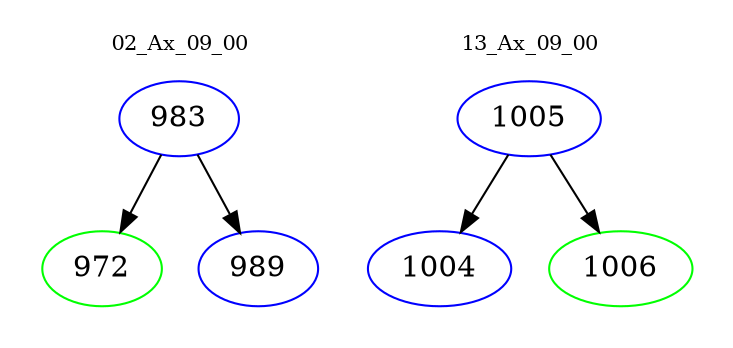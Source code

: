digraph{
subgraph cluster_0 {
color = white
label = "02_Ax_09_00";
fontsize=10;
T0_983 [label="983", color="blue"]
T0_983 -> T0_972 [color="black"]
T0_972 [label="972", color="green"]
T0_983 -> T0_989 [color="black"]
T0_989 [label="989", color="blue"]
}
subgraph cluster_1 {
color = white
label = "13_Ax_09_00";
fontsize=10;
T1_1005 [label="1005", color="blue"]
T1_1005 -> T1_1004 [color="black"]
T1_1004 [label="1004", color="blue"]
T1_1005 -> T1_1006 [color="black"]
T1_1006 [label="1006", color="green"]
}
}
